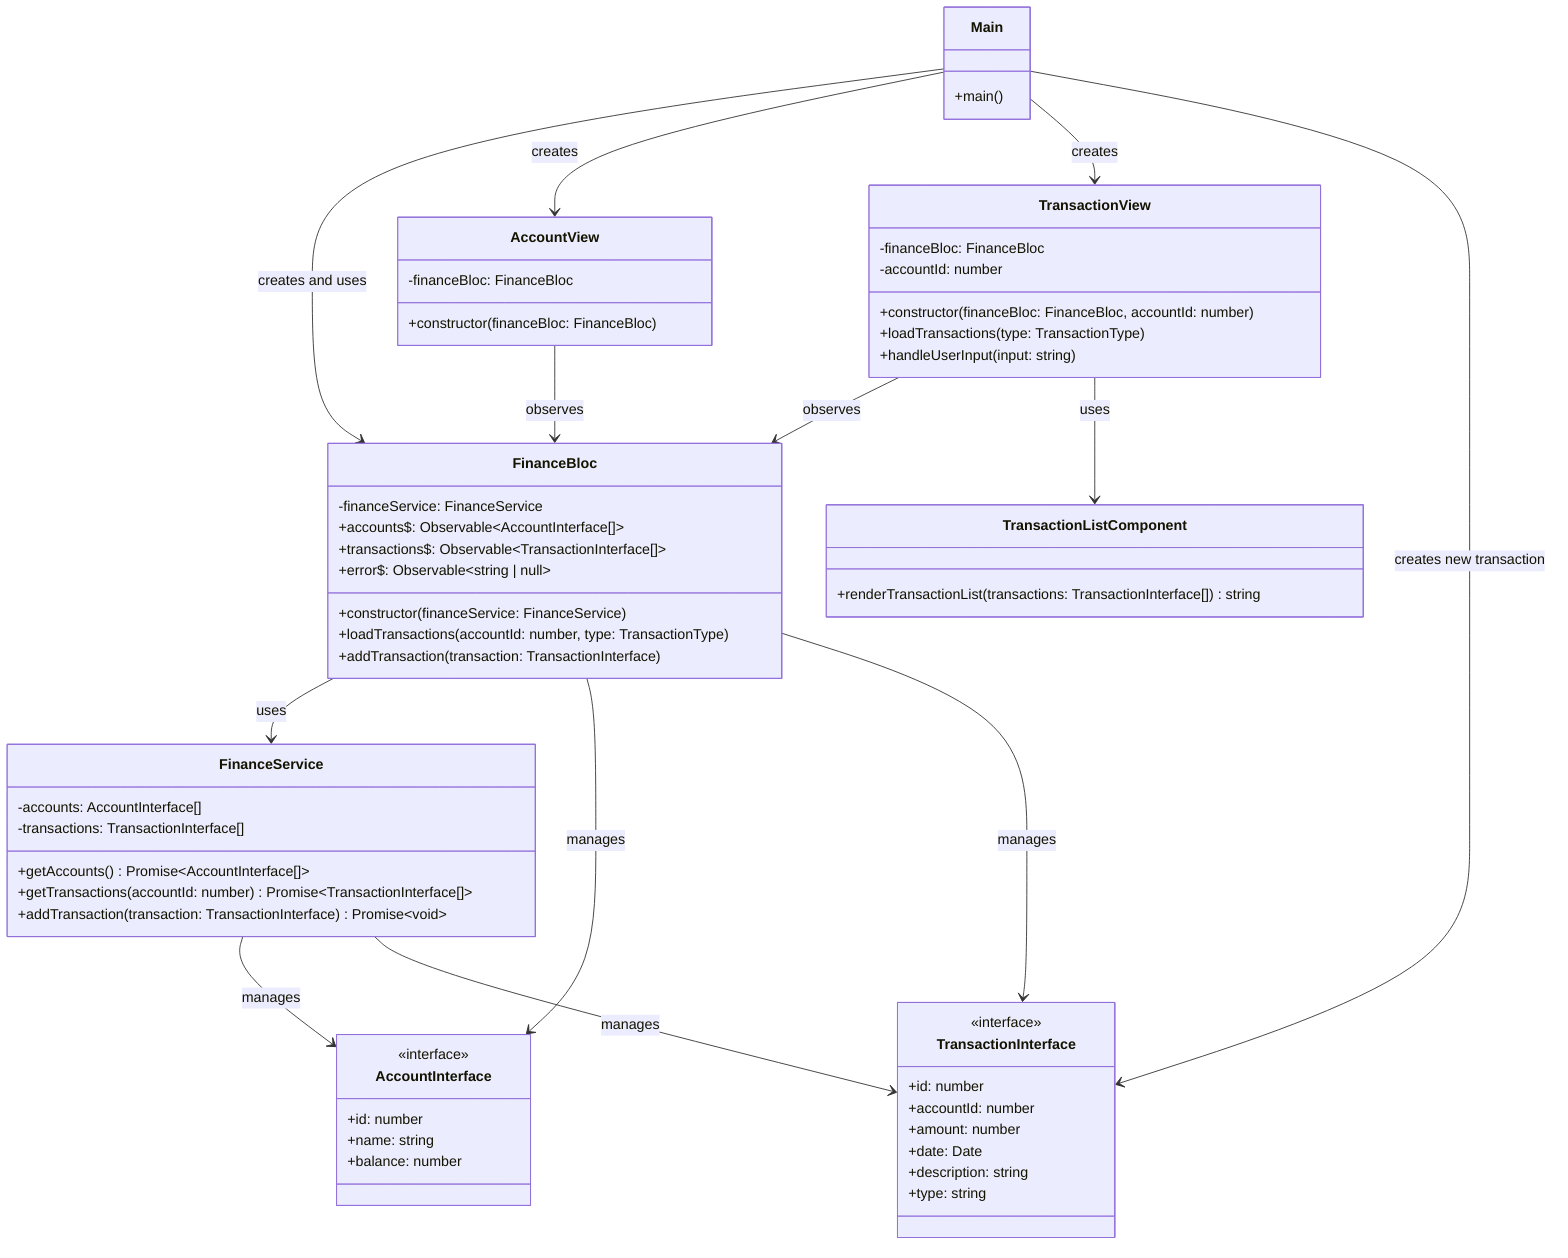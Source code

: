 classDiagram
    class FinanceBloc {
        -financeService: FinanceService
        +accounts$: Observable~AccountInterface[]~
        +transactions$: Observable~TransactionInterface[]~
        +error$: Observable~string | null~
        +constructor(financeService: FinanceService)
        +loadTransactions(accountId: number, type: TransactionType)
        +addTransaction(transaction: TransactionInterface)
    }

    class FinanceService {
        -accounts: AccountInterface[]
        -transactions: TransactionInterface[]
        +getAccounts() Promise~AccountInterface[]~
        +getTransactions(accountId: number) Promise~TransactionInterface[]~
        +addTransaction(transaction: TransactionInterface) Promise~void~
    }

    class AccountView {
        -financeBloc: FinanceBloc
        +constructor(financeBloc: FinanceBloc)
    }

    class TransactionView {
        -financeBloc: FinanceBloc
        -accountId: number
        +constructor(financeBloc: FinanceBloc, accountId: number)
        +loadTransactions(type: TransactionType)
        +handleUserInput(input: string)
    }

    class TransactionListComponent {
        +renderTransactionList(transactions: TransactionInterface[]) string
    }

    class AccountInterface {
        <<interface>>
        +id: number
        +name: string
        +balance: number
    }

    class TransactionInterface {
        <<interface>>
        +id: number
        +accountId: number
        +amount: number
        +date: Date
        +description: string
        +type: string
    }

    class Main {
        +main()
    }

    FinanceBloc --> FinanceService : uses
    FinanceBloc --> AccountInterface : manages
    FinanceBloc --> TransactionInterface : manages
    AccountView --> FinanceBloc : observes
    TransactionView --> FinanceBloc : observes
    TransactionView --> TransactionListComponent : uses
    FinanceService --> AccountInterface : manages
    FinanceService --> TransactionInterface : manages
    Main --> FinanceBloc : creates and uses
    Main --> AccountView : creates
    Main --> TransactionView : creates
    Main --> TransactionInterface : creates new transaction